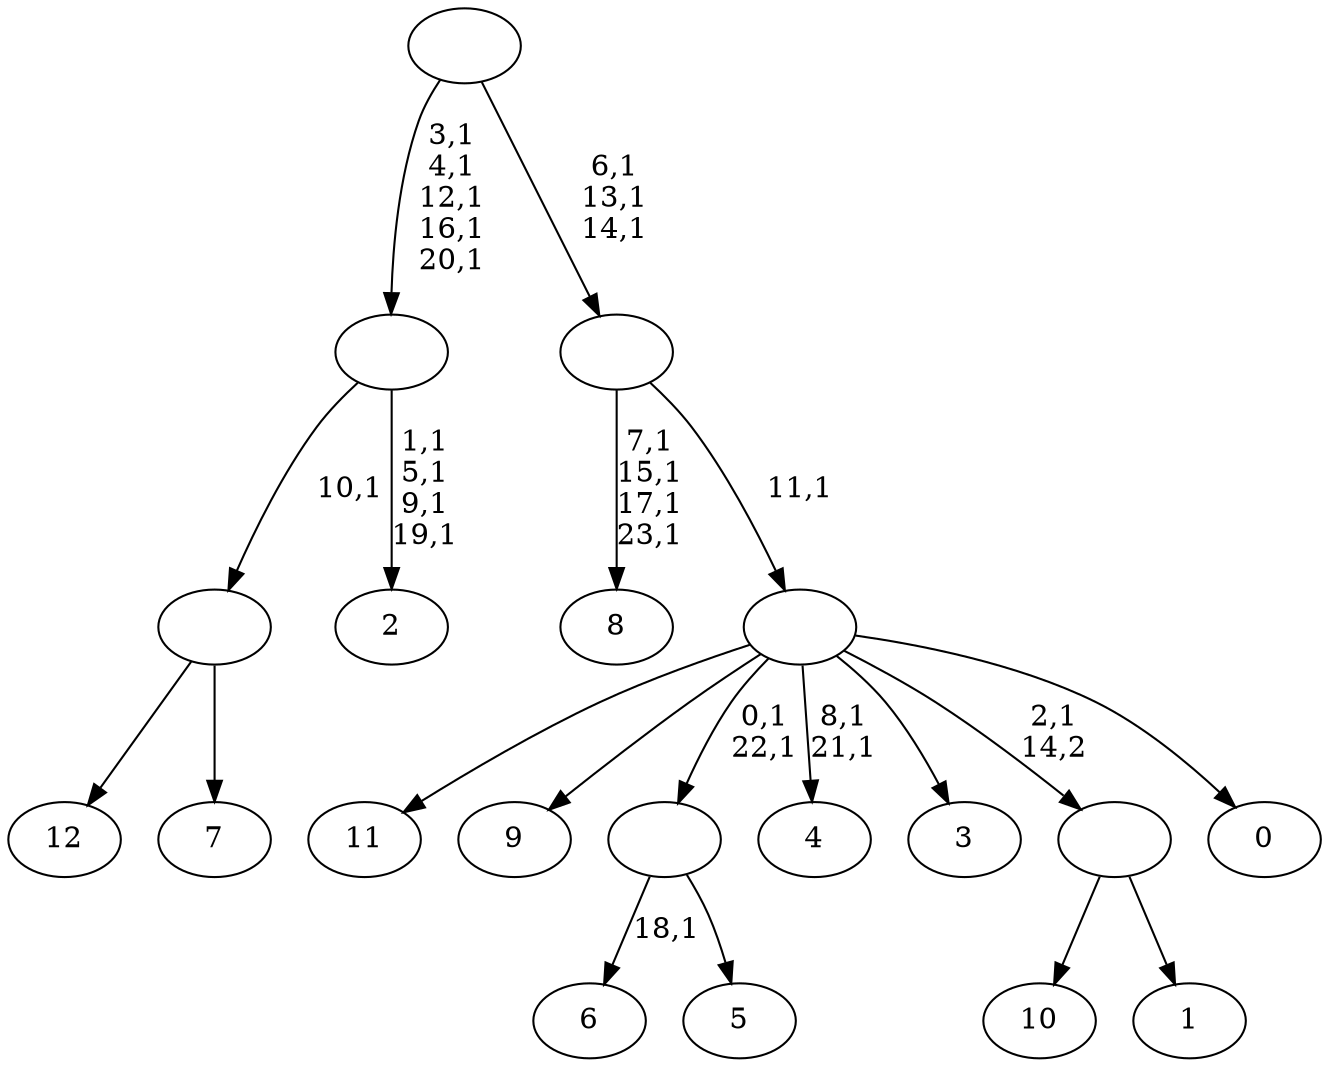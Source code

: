 digraph T {
	37 [label="12"]
	36 [label="11"]
	35 [label="10"]
	34 [label="9"]
	33 [label="8"]
	28 [label="7"]
	27 [label=""]
	26 [label="6"]
	24 [label="5"]
	23 [label=""]
	21 [label="4"]
	18 [label="3"]
	17 [label="2"]
	12 [label=""]
	7 [label="1"]
	6 [label=""]
	5 [label="0"]
	4 [label=""]
	3 [label=""]
	0 [label=""]
	27 -> 37 [label=""]
	27 -> 28 [label=""]
	23 -> 26 [label="18,1"]
	23 -> 24 [label=""]
	12 -> 17 [label="1,1\n5,1\n9,1\n19,1"]
	12 -> 27 [label="10,1"]
	6 -> 35 [label=""]
	6 -> 7 [label=""]
	4 -> 21 [label="8,1\n21,1"]
	4 -> 23 [label="0,1\n22,1"]
	4 -> 36 [label=""]
	4 -> 34 [label=""]
	4 -> 18 [label=""]
	4 -> 6 [label="2,1\n14,2"]
	4 -> 5 [label=""]
	3 -> 33 [label="7,1\n15,1\n17,1\n23,1"]
	3 -> 4 [label="11,1"]
	0 -> 3 [label="6,1\n13,1\n14,1"]
	0 -> 12 [label="3,1\n4,1\n12,1\n16,1\n20,1"]
}
